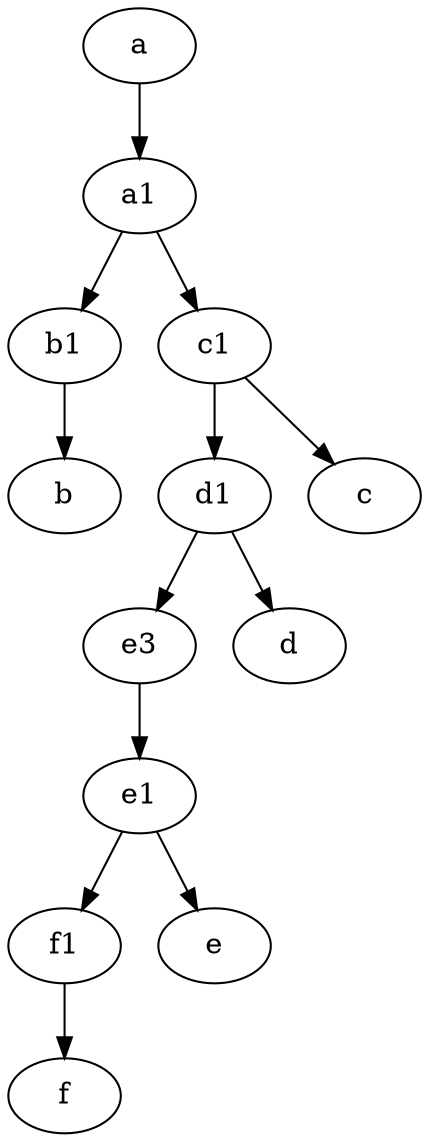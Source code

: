 digraph  {
	d1 [pos="25,30!"];
	f1;
	e1 [pos="25,45!"];
	b1 [pos="45,20!"];
	a1 [pos="40,15!"];
	e3;
	a [pos="40,10!"];
	c1 [pos="30,15!"];
	a -> a1;
	c1 -> d1;
	d1 -> e3;
	e1 -> e;
	c1 -> c;
	d1 -> d;
	e3 -> e1;
	e1 -> f1;
	a1 -> c1;
	a1 -> b1;
	f1 -> f;
	b1 -> b;

	}